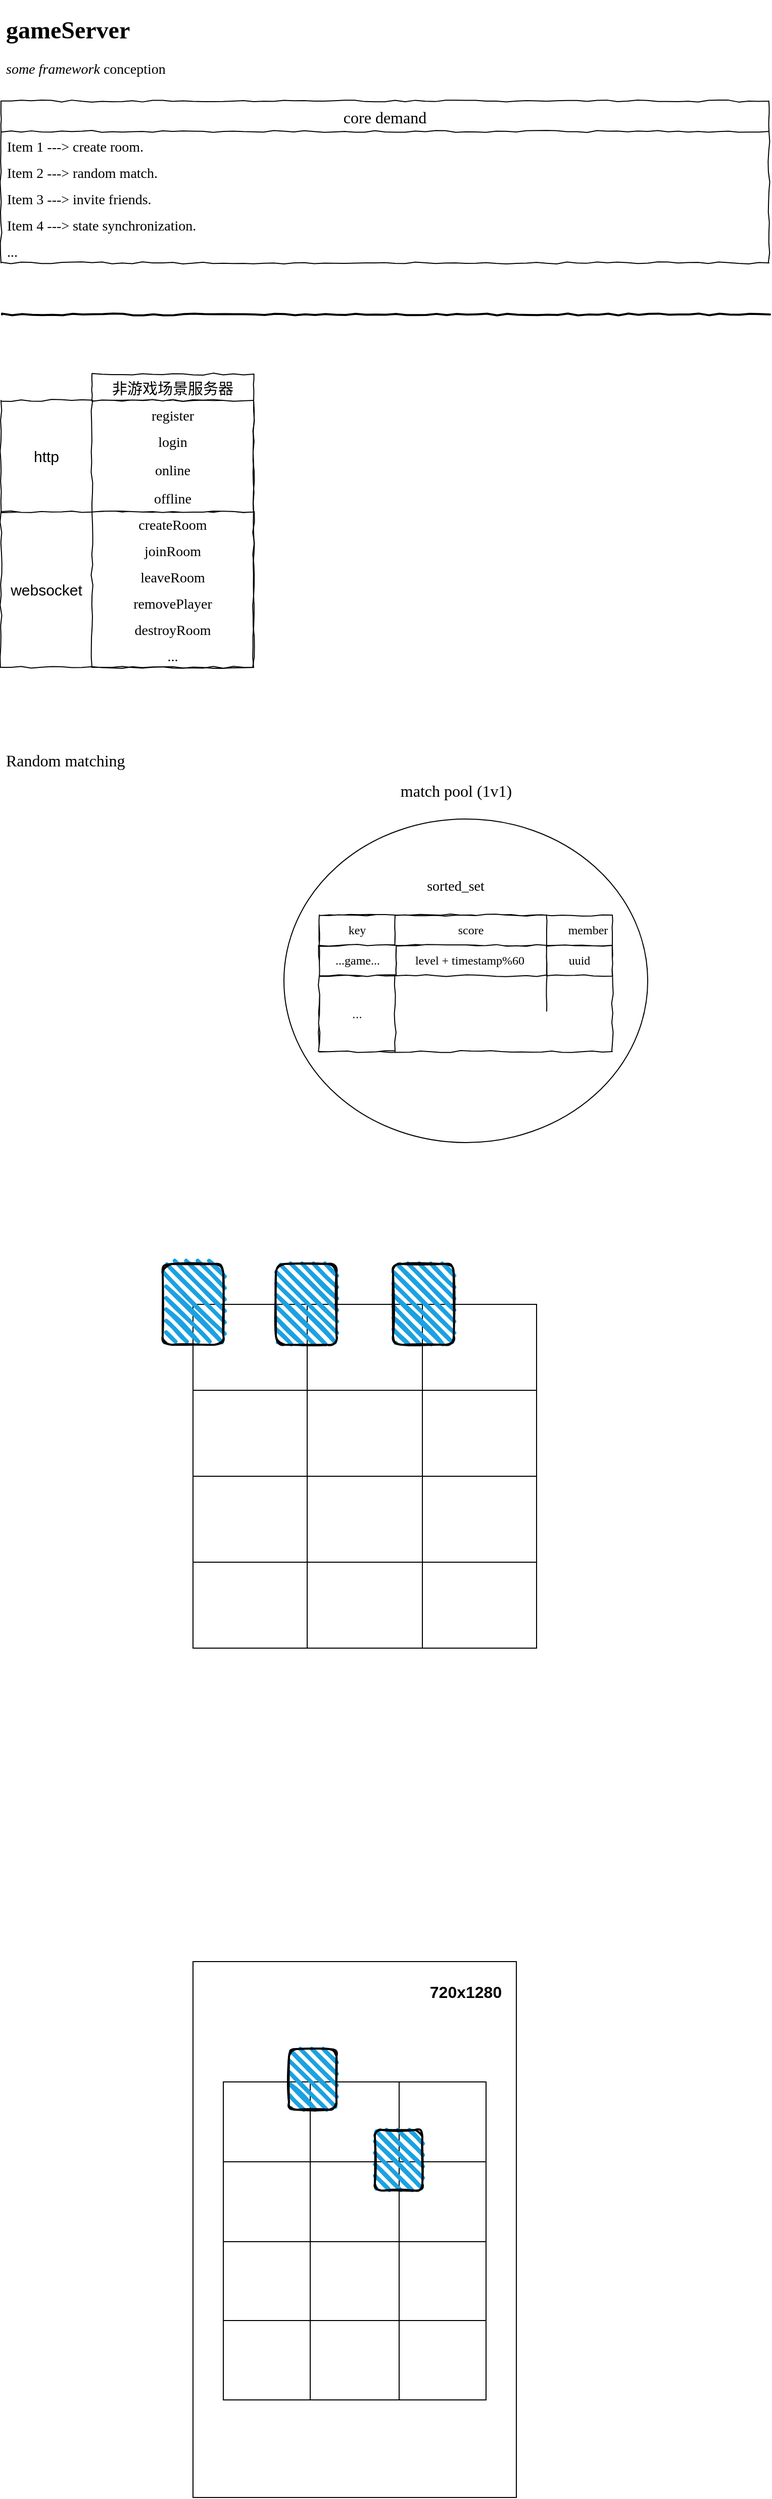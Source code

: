 <mxfile version="15.0.3" type="github">
  <diagram id="3C5LhuMtIjTNXBHPkQOz" name="Page-1">
    <mxGraphModel dx="1422" dy="1931" grid="1" gridSize="10" guides="1" tooltips="1" connect="1" arrows="1" fold="1" page="1" pageScale="1" pageWidth="827" pageHeight="1169" math="0" shadow="0">
      <root>
        <mxCell id="0" />
        <mxCell id="1" parent="0" />
        <mxCell id="_wzis4-BLBalyZDZhvsw-89" value="" style="rounded=0;whiteSpace=wrap;html=1;startSize=0;" parent="1" vertex="1">
          <mxGeometry x="230" y="810" width="320" height="530" as="geometry" />
        </mxCell>
        <mxCell id="K6vdhoTAX8q4ufnGxZfw-1" value="" style="rounded=0;whiteSpace=wrap;html=1;comic=1;" parent="1" vertex="1">
          <mxGeometry x="40" y="-624" width="250" height="154" as="geometry" />
        </mxCell>
        <mxCell id="K6vdhoTAX8q4ufnGxZfw-2" value="" style="rounded=0;whiteSpace=wrap;html=1;comic=1;" parent="1" vertex="1">
          <mxGeometry x="40" y="-734" width="250" height="110" as="geometry" />
        </mxCell>
        <mxCell id="K6vdhoTAX8q4ufnGxZfw-3" value="&lt;h1&gt;&lt;font face=&quot;Comic Sans MS&quot;&gt;gameServer&lt;br&gt;&lt;/font&gt;&lt;/h1&gt;&lt;p&gt;&lt;font style=&quot;font-size: 14px&quot; face=&quot;Comic Sans MS&quot;&gt;&lt;i&gt;some framework &lt;/i&gt;conception&lt;b&gt;&lt;br&gt;&lt;/b&gt;&lt;/font&gt;&lt;/p&gt;" style="text;html=1;strokeColor=none;fillColor=none;spacing=5;spacingTop=-20;whiteSpace=wrap;overflow=hidden;rounded=0;comic=1;" parent="1" vertex="1">
          <mxGeometry x="40" y="-1120" width="230" height="70" as="geometry" />
        </mxCell>
        <mxCell id="K6vdhoTAX8q4ufnGxZfw-4" value="core demand" style="swimlane;fontStyle=0;childLayout=stackLayout;horizontal=1;startSize=30;horizontalStack=0;resizeParent=1;resizeParentMax=0;resizeLast=0;collapsible=1;marginBottom=0;comic=1;fontFamily=Comic Sans MS;fontSize=16;" parent="1" vertex="1">
          <mxGeometry x="40" y="-1030" width="760" height="160" as="geometry" />
        </mxCell>
        <mxCell id="K6vdhoTAX8q4ufnGxZfw-5" value="Item 1 ---&gt; create room. " style="text;strokeColor=none;fillColor=none;align=left;verticalAlign=top;spacingLeft=4;spacingRight=4;overflow=hidden;rotatable=0;points=[[0,0.5],[1,0.5]];portConstraint=eastwest;fontFamily=Comic Sans MS;fontSize=14;" parent="K6vdhoTAX8q4ufnGxZfw-4" vertex="1">
          <mxGeometry y="30" width="760" height="26" as="geometry" />
        </mxCell>
        <mxCell id="K6vdhoTAX8q4ufnGxZfw-6" value="Item 2 ---&gt; random match. " style="text;strokeColor=none;fillColor=none;align=left;verticalAlign=top;spacingLeft=4;spacingRight=4;overflow=hidden;rotatable=0;points=[[0,0.5],[1,0.5]];portConstraint=eastwest;fontFamily=Comic Sans MS;fontSize=14;" parent="K6vdhoTAX8q4ufnGxZfw-4" vertex="1">
          <mxGeometry y="56" width="760" height="26" as="geometry" />
        </mxCell>
        <mxCell id="K6vdhoTAX8q4ufnGxZfw-7" value="Item 3 ---&gt; invite friends." style="text;strokeColor=none;fillColor=none;align=left;verticalAlign=top;spacingLeft=4;spacingRight=4;overflow=hidden;rotatable=0;points=[[0,0.5],[1,0.5]];portConstraint=eastwest;fontFamily=Comic Sans MS;fontSize=14;" parent="K6vdhoTAX8q4ufnGxZfw-4" vertex="1">
          <mxGeometry y="82" width="760" height="26" as="geometry" />
        </mxCell>
        <mxCell id="K6vdhoTAX8q4ufnGxZfw-8" value="Item 4 ---&gt; state synchronization." style="text;strokeColor=none;fillColor=none;align=left;verticalAlign=top;spacingLeft=4;spacingRight=4;overflow=hidden;rotatable=0;points=[[0,0.5],[1,0.5]];portConstraint=eastwest;fontFamily=Comic Sans MS;fontSize=14;" parent="K6vdhoTAX8q4ufnGxZfw-4" vertex="1">
          <mxGeometry y="108" width="760" height="26" as="geometry" />
        </mxCell>
        <mxCell id="K6vdhoTAX8q4ufnGxZfw-9" value="..." style="text;strokeColor=none;fillColor=none;align=left;verticalAlign=top;spacingLeft=4;spacingRight=4;overflow=hidden;rotatable=0;points=[[0,0.5],[1,0.5]];portConstraint=eastwest;fontFamily=Comic Sans MS;fontSize=14;" parent="K6vdhoTAX8q4ufnGxZfw-4" vertex="1">
          <mxGeometry y="134" width="760" height="26" as="geometry" />
        </mxCell>
        <mxCell id="K6vdhoTAX8q4ufnGxZfw-10" value="" style="line;strokeWidth=2;html=1;comic=1;" parent="1" vertex="1">
          <mxGeometry x="41" y="-824" width="760" height="10" as="geometry" />
        </mxCell>
        <mxCell id="K6vdhoTAX8q4ufnGxZfw-11" value="非游戏场景服务器" style="swimlane;fontStyle=0;childLayout=stackLayout;horizontal=1;startSize=26;horizontalStack=0;resizeParent=1;resizeParentMax=0;resizeLast=0;collapsible=1;marginBottom=0;comic=1;strokeWidth=1;fontSize=15;" parent="1" vertex="1">
          <mxGeometry x="130" y="-760" width="160" height="290" as="geometry" />
        </mxCell>
        <mxCell id="K6vdhoTAX8q4ufnGxZfw-12" value="register" style="text;strokeColor=none;fillColor=none;align=center;verticalAlign=top;spacingLeft=4;spacingRight=4;overflow=hidden;rotatable=0;points=[[0,0.5],[1,0.5]];portConstraint=eastwest;fontFamily=Comic Sans MS;fontSize=14;" parent="K6vdhoTAX8q4ufnGxZfw-11" vertex="1">
          <mxGeometry y="26" width="160" height="26" as="geometry" />
        </mxCell>
        <mxCell id="K6vdhoTAX8q4ufnGxZfw-13" value="login" style="text;strokeColor=none;fillColor=none;align=center;verticalAlign=top;spacingLeft=4;spacingRight=4;overflow=hidden;rotatable=0;points=[[0,0.5],[1,0.5]];portConstraint=eastwest;fontFamily=Comic Sans MS;fontSize=14;" parent="K6vdhoTAX8q4ufnGxZfw-11" vertex="1">
          <mxGeometry y="52" width="160" height="28" as="geometry" />
        </mxCell>
        <mxCell id="K6vdhoTAX8q4ufnGxZfw-14" value="online" style="text;strokeColor=none;fillColor=none;align=center;verticalAlign=top;spacingLeft=4;spacingRight=4;overflow=hidden;rotatable=0;points=[[0,0.5],[1,0.5]];portConstraint=eastwest;fontFamily=Comic Sans MS;fontSize=14;" parent="K6vdhoTAX8q4ufnGxZfw-11" vertex="1">
          <mxGeometry y="80" width="160" height="28" as="geometry" />
        </mxCell>
        <mxCell id="K6vdhoTAX8q4ufnGxZfw-15" value="offline" style="text;strokeColor=none;fillColor=none;align=center;verticalAlign=top;spacingLeft=4;spacingRight=4;overflow=hidden;rotatable=0;points=[[0,0.5],[1,0.5]];portConstraint=eastwest;fontFamily=Comic Sans MS;fontSize=14;" parent="K6vdhoTAX8q4ufnGxZfw-11" vertex="1">
          <mxGeometry y="108" width="160" height="26" as="geometry" />
        </mxCell>
        <mxCell id="K6vdhoTAX8q4ufnGxZfw-16" value="createRoom" style="text;strokeColor=none;fillColor=none;align=center;verticalAlign=top;spacingLeft=4;spacingRight=4;overflow=hidden;rotatable=0;points=[[0,0.5],[1,0.5]];portConstraint=eastwest;fontFamily=Comic Sans MS;fontSize=14;" parent="K6vdhoTAX8q4ufnGxZfw-11" vertex="1">
          <mxGeometry y="134" width="160" height="26" as="geometry" />
        </mxCell>
        <mxCell id="K6vdhoTAX8q4ufnGxZfw-17" value="joinRoom" style="text;strokeColor=none;fillColor=none;align=center;verticalAlign=top;spacingLeft=4;spacingRight=4;overflow=hidden;rotatable=0;points=[[0,0.5],[1,0.5]];portConstraint=eastwest;fontFamily=Comic Sans MS;fontSize=14;" parent="K6vdhoTAX8q4ufnGxZfw-11" vertex="1">
          <mxGeometry y="160" width="160" height="26" as="geometry" />
        </mxCell>
        <mxCell id="K6vdhoTAX8q4ufnGxZfw-18" value="leaveRoom" style="text;strokeColor=none;fillColor=none;align=center;verticalAlign=top;spacingLeft=4;spacingRight=4;overflow=hidden;rotatable=0;points=[[0,0.5],[1,0.5]];portConstraint=eastwest;fontFamily=Comic Sans MS;fontSize=14;" parent="K6vdhoTAX8q4ufnGxZfw-11" vertex="1">
          <mxGeometry y="186" width="160" height="26" as="geometry" />
        </mxCell>
        <mxCell id="K6vdhoTAX8q4ufnGxZfw-19" value="removePlayer" style="text;strokeColor=none;fillColor=none;align=center;verticalAlign=top;spacingLeft=4;spacingRight=4;overflow=hidden;rotatable=0;points=[[0,0.5],[1,0.5]];portConstraint=eastwest;fontFamily=Comic Sans MS;fontSize=14;" parent="K6vdhoTAX8q4ufnGxZfw-11" vertex="1">
          <mxGeometry y="212" width="160" height="26" as="geometry" />
        </mxCell>
        <mxCell id="K6vdhoTAX8q4ufnGxZfw-20" value="destroyRoom" style="text;strokeColor=none;fillColor=none;align=center;verticalAlign=top;spacingLeft=4;spacingRight=4;overflow=hidden;rotatable=0;points=[[0,0.5],[1,0.5]];portConstraint=eastwest;fontFamily=Comic Sans MS;fontSize=14;" parent="K6vdhoTAX8q4ufnGxZfw-11" vertex="1">
          <mxGeometry y="238" width="160" height="26" as="geometry" />
        </mxCell>
        <mxCell id="K6vdhoTAX8q4ufnGxZfw-21" value="..." style="text;strokeColor=none;fillColor=none;align=center;verticalAlign=top;spacingLeft=4;spacingRight=4;overflow=hidden;rotatable=0;points=[[0,0.5],[1,0.5]];portConstraint=eastwest;fontFamily=Comic Sans MS;fontSize=14;" parent="K6vdhoTAX8q4ufnGxZfw-11" vertex="1">
          <mxGeometry y="264" width="160" height="26" as="geometry" />
        </mxCell>
        <mxCell id="K6vdhoTAX8q4ufnGxZfw-22" value="&lt;font style=&quot;font-size: 15px&quot;&gt;http&lt;/font&gt;" style="text;html=1;strokeColor=none;fillColor=none;align=center;verticalAlign=middle;whiteSpace=wrap;rounded=0;comic=1;" parent="1" vertex="1">
          <mxGeometry x="65" y="-689" width="40" height="20" as="geometry" />
        </mxCell>
        <mxCell id="K6vdhoTAX8q4ufnGxZfw-23" value="&lt;font style=&quot;font-size: 15px&quot;&gt;websocket&lt;/font&gt;" style="text;html=1;strokeColor=none;fillColor=none;align=center;verticalAlign=middle;whiteSpace=wrap;rounded=0;comic=1;" parent="1" vertex="1">
          <mxGeometry x="65" y="-557" width="40" height="20" as="geometry" />
        </mxCell>
        <mxCell id="K6vdhoTAX8q4ufnGxZfw-24" value="&lt;h1&gt;&lt;span style=&quot;font-weight: normal&quot;&gt;&lt;font face=&quot;Comic Sans MS&quot; style=&quot;font-size: 16px&quot;&gt;Random matching&lt;/font&gt;&lt;/span&gt;&lt;/h1&gt;" style="text;html=1;strokeColor=none;fillColor=none;spacing=5;spacingTop=-20;whiteSpace=wrap;overflow=hidden;rounded=0;comic=1;" parent="1" vertex="1">
          <mxGeometry x="40" y="-400" width="190" height="120" as="geometry" />
        </mxCell>
        <mxCell id="K6vdhoTAX8q4ufnGxZfw-25" value="" style="ellipse;whiteSpace=wrap;html=1;rounded=0;comic=1;align=center;" parent="1" vertex="1">
          <mxGeometry x="320" y="-320" width="360" height="320" as="geometry" />
        </mxCell>
        <mxCell id="K6vdhoTAX8q4ufnGxZfw-26" value="&lt;font face=&quot;Comic Sans MS&quot; style=&quot;font-size: 16px ; font-weight: normal&quot;&gt;match pool (1v1)&lt;/font&gt;" style="text;strokeColor=none;fillColor=none;html=1;fontSize=24;fontStyle=1;verticalAlign=middle;align=center;rounded=0;comic=1;" parent="1" vertex="1">
          <mxGeometry x="440" y="-370" width="100" height="40" as="geometry" />
        </mxCell>
        <mxCell id="K6vdhoTAX8q4ufnGxZfw-27" value="&lt;font face=&quot;Comic Sans MS&quot; style=&quot;font-size: 14px&quot;&gt;sorted_set&lt;/font&gt;" style="text;html=1;strokeColor=none;fillColor=none;align=center;verticalAlign=middle;whiteSpace=wrap;rounded=0;comic=1;" parent="1" vertex="1">
          <mxGeometry x="460" y="-263" width="60" height="20" as="geometry" />
        </mxCell>
        <mxCell id="K6vdhoTAX8q4ufnGxZfw-28" value="&lt;span style=&quot;font-weight: normal&quot;&gt;&lt;font face=&quot;Comic Sans MS&quot;&gt;member&lt;/font&gt;&lt;/span&gt;&amp;nbsp;&lt;div&gt;&lt;/div&gt;" style="shape=table;startSize=30;container=1;collapsible=1;childLayout=tableLayout;fixedRows=1;rowLines=0;fontStyle=1;align=right;resizeLast=1;rounded=0;comic=1;html=1;" parent="1" vertex="1">
          <mxGeometry x="355" y="-225" width="290" height="135" as="geometry" />
        </mxCell>
        <mxCell id="K6vdhoTAX8q4ufnGxZfw-29" value="" style="shape=partialRectangle;collapsible=0;dropTarget=0;pointerEvents=0;fillColor=none;top=0;left=0;bottom=0;right=0;points=[[0,0.5],[1,0.5]];portConstraint=eastwest;" parent="K6vdhoTAX8q4ufnGxZfw-28" vertex="1">
          <mxGeometry y="30" width="290" height="30" as="geometry" />
        </mxCell>
        <mxCell id="K6vdhoTAX8q4ufnGxZfw-30" value="" style="shape=partialRectangle;connectable=0;fillColor=none;top=0;left=0;bottom=0;right=0;fontStyle=0;overflow=hidden;align=right;fontFamily=Comic Sans MS;" parent="K6vdhoTAX8q4ufnGxZfw-29" vertex="1">
          <mxGeometry width="225" height="30" as="geometry" />
        </mxCell>
        <mxCell id="K6vdhoTAX8q4ufnGxZfw-31" value="" style="shape=partialRectangle;connectable=0;fillColor=none;top=0;left=0;bottom=0;right=0;align=center;spacingLeft=6;fontStyle=0;overflow=hidden;fontFamily=Comic Sans MS;" parent="K6vdhoTAX8q4ufnGxZfw-29" vertex="1">
          <mxGeometry x="225" width="65" height="30" as="geometry" />
        </mxCell>
        <mxCell id="K6vdhoTAX8q4ufnGxZfw-32" value="" style="shape=partialRectangle;collapsible=0;dropTarget=0;pointerEvents=0;fillColor=none;top=0;left=0;bottom=0;right=0;points=[[0,0.5],[1,0.5]];portConstraint=eastwest;" parent="K6vdhoTAX8q4ufnGxZfw-28" vertex="1">
          <mxGeometry y="60" width="290" height="35" as="geometry" />
        </mxCell>
        <mxCell id="K6vdhoTAX8q4ufnGxZfw-33" value="" style="shape=partialRectangle;connectable=0;fillColor=none;top=0;left=0;bottom=0;right=0;editable=1;overflow=hidden;" parent="K6vdhoTAX8q4ufnGxZfw-32" vertex="1">
          <mxGeometry width="225" height="35" as="geometry" />
        </mxCell>
        <mxCell id="K6vdhoTAX8q4ufnGxZfw-34" value="" style="shape=partialRectangle;connectable=0;fillColor=none;top=0;left=0;bottom=0;right=0;align=left;spacingLeft=6;overflow=hidden;fontFamily=Comic Sans MS;" parent="K6vdhoTAX8q4ufnGxZfw-32" vertex="1">
          <mxGeometry x="225" width="65" height="35" as="geometry" />
        </mxCell>
        <mxCell id="K6vdhoTAX8q4ufnGxZfw-35" value="..." style="rounded=0;whiteSpace=wrap;html=1;comic=1;align=center;" parent="1" vertex="1">
          <mxGeometry x="355" y="-165" width="75" height="75" as="geometry" />
        </mxCell>
        <mxCell id="K6vdhoTAX8q4ufnGxZfw-36" value="key" style="rounded=0;whiteSpace=wrap;html=1;comic=1;fontFamily=Comic Sans MS;align=center;" parent="1" vertex="1">
          <mxGeometry x="355" y="-225" width="75" height="30" as="geometry" />
        </mxCell>
        <mxCell id="K6vdhoTAX8q4ufnGxZfw-37" value="score" style="rounded=0;whiteSpace=wrap;html=1;comic=1;fontFamily=Comic Sans MS;align=center;" parent="1" vertex="1">
          <mxGeometry x="430" y="-225" width="150" height="30" as="geometry" />
        </mxCell>
        <mxCell id="K6vdhoTAX8q4ufnGxZfw-38" value="&lt;span style=&quot;text-align: right&quot;&gt;level + timestamp%60&amp;nbsp;&lt;/span&gt;" style="rounded=0;whiteSpace=wrap;html=1;comic=1;fontFamily=Comic Sans MS;strokeWidth=1;align=center;" parent="1" vertex="1">
          <mxGeometry x="431" y="-195" width="149" height="30" as="geometry" />
        </mxCell>
        <mxCell id="K6vdhoTAX8q4ufnGxZfw-39" value="...game..." style="rounded=0;whiteSpace=wrap;html=1;comic=1;fontFamily=Comic Sans MS;strokeWidth=1;align=center;" parent="1" vertex="1">
          <mxGeometry x="355" y="-195" width="76" height="30" as="geometry" />
        </mxCell>
        <mxCell id="K6vdhoTAX8q4ufnGxZfw-40" value="uuid" style="rounded=0;whiteSpace=wrap;html=1;comic=1;fontFamily=Comic Sans MS;strokeWidth=1;align=center;" parent="1" vertex="1">
          <mxGeometry x="580" y="-195" width="65" height="30" as="geometry" />
        </mxCell>
        <mxCell id="sgj28CJbjvYmIm8fxRwS-1" value="" style="shape=table;html=1;whiteSpace=wrap;startSize=0;container=1;collapsible=0;childLayout=tableLayout;" parent="1" vertex="1">
          <mxGeometry x="230" y="160" width="340" height="340" as="geometry" />
        </mxCell>
        <mxCell id="sgj28CJbjvYmIm8fxRwS-2" value="" style="shape=partialRectangle;html=1;whiteSpace=wrap;collapsible=0;dropTarget=0;pointerEvents=0;fillColor=none;top=0;left=0;bottom=0;right=0;points=[[0,0.5],[1,0.5]];portConstraint=eastwest;" parent="sgj28CJbjvYmIm8fxRwS-1" vertex="1">
          <mxGeometry width="340" height="85" as="geometry" />
        </mxCell>
        <mxCell id="sgj28CJbjvYmIm8fxRwS-3" value="" style="shape=partialRectangle;html=1;whiteSpace=wrap;connectable=0;fillColor=none;top=0;left=0;bottom=0;right=0;overflow=hidden;pointerEvents=1;" parent="sgj28CJbjvYmIm8fxRwS-2" vertex="1">
          <mxGeometry width="113" height="85" as="geometry" />
        </mxCell>
        <mxCell id="sgj28CJbjvYmIm8fxRwS-4" value="" style="shape=partialRectangle;html=1;whiteSpace=wrap;connectable=0;fillColor=none;top=0;left=0;bottom=0;right=0;overflow=hidden;pointerEvents=1;" parent="sgj28CJbjvYmIm8fxRwS-2" vertex="1">
          <mxGeometry x="113" width="114" height="85" as="geometry" />
        </mxCell>
        <mxCell id="sgj28CJbjvYmIm8fxRwS-5" value="" style="shape=partialRectangle;html=1;whiteSpace=wrap;connectable=0;fillColor=none;top=0;left=0;bottom=0;right=0;overflow=hidden;pointerEvents=1;" parent="sgj28CJbjvYmIm8fxRwS-2" vertex="1">
          <mxGeometry x="227" width="113" height="85" as="geometry" />
        </mxCell>
        <mxCell id="sgj28CJbjvYmIm8fxRwS-6" value="" style="shape=partialRectangle;html=1;whiteSpace=wrap;collapsible=0;dropTarget=0;pointerEvents=0;fillColor=none;top=0;left=0;bottom=0;right=0;points=[[0,0.5],[1,0.5]];portConstraint=eastwest;" parent="sgj28CJbjvYmIm8fxRwS-1" vertex="1">
          <mxGeometry y="85" width="340" height="85" as="geometry" />
        </mxCell>
        <mxCell id="sgj28CJbjvYmIm8fxRwS-7" value="" style="shape=partialRectangle;html=1;whiteSpace=wrap;connectable=0;fillColor=none;top=0;left=0;bottom=0;right=0;overflow=hidden;pointerEvents=1;" parent="sgj28CJbjvYmIm8fxRwS-6" vertex="1">
          <mxGeometry width="113" height="85" as="geometry" />
        </mxCell>
        <mxCell id="sgj28CJbjvYmIm8fxRwS-8" value="" style="shape=partialRectangle;html=1;whiteSpace=wrap;connectable=0;fillColor=none;top=0;left=0;bottom=0;right=0;overflow=hidden;pointerEvents=1;" parent="sgj28CJbjvYmIm8fxRwS-6" vertex="1">
          <mxGeometry x="113" width="114" height="85" as="geometry" />
        </mxCell>
        <mxCell id="sgj28CJbjvYmIm8fxRwS-9" value="" style="shape=partialRectangle;html=1;whiteSpace=wrap;connectable=0;fillColor=none;top=0;left=0;bottom=0;right=0;overflow=hidden;pointerEvents=1;" parent="sgj28CJbjvYmIm8fxRwS-6" vertex="1">
          <mxGeometry x="227" width="113" height="85" as="geometry" />
        </mxCell>
        <mxCell id="sgj28CJbjvYmIm8fxRwS-10" value="" style="shape=partialRectangle;html=1;whiteSpace=wrap;collapsible=0;dropTarget=0;pointerEvents=0;fillColor=none;top=0;left=0;bottom=0;right=0;points=[[0,0.5],[1,0.5]];portConstraint=eastwest;" parent="sgj28CJbjvYmIm8fxRwS-1" vertex="1">
          <mxGeometry y="170" width="340" height="85" as="geometry" />
        </mxCell>
        <mxCell id="sgj28CJbjvYmIm8fxRwS-11" value="" style="shape=partialRectangle;html=1;whiteSpace=wrap;connectable=0;fillColor=none;top=0;left=0;bottom=0;right=0;overflow=hidden;pointerEvents=1;" parent="sgj28CJbjvYmIm8fxRwS-10" vertex="1">
          <mxGeometry width="113" height="85" as="geometry" />
        </mxCell>
        <mxCell id="sgj28CJbjvYmIm8fxRwS-12" value="" style="shape=partialRectangle;html=1;whiteSpace=wrap;connectable=0;fillColor=none;top=0;left=0;bottom=0;right=0;overflow=hidden;pointerEvents=1;" parent="sgj28CJbjvYmIm8fxRwS-10" vertex="1">
          <mxGeometry x="113" width="114" height="85" as="geometry" />
        </mxCell>
        <mxCell id="sgj28CJbjvYmIm8fxRwS-13" value="" style="shape=partialRectangle;html=1;whiteSpace=wrap;connectable=0;fillColor=none;top=0;left=0;bottom=0;right=0;overflow=hidden;pointerEvents=1;" parent="sgj28CJbjvYmIm8fxRwS-10" vertex="1">
          <mxGeometry x="227" width="113" height="85" as="geometry" />
        </mxCell>
        <mxCell id="sgj28CJbjvYmIm8fxRwS-14" value="" style="shape=partialRectangle;html=1;whiteSpace=wrap;collapsible=0;dropTarget=0;pointerEvents=0;fillColor=none;top=0;left=0;bottom=0;right=0;points=[[0,0.5],[1,0.5]];portConstraint=eastwest;" parent="sgj28CJbjvYmIm8fxRwS-1" vertex="1">
          <mxGeometry y="255" width="340" height="85" as="geometry" />
        </mxCell>
        <mxCell id="sgj28CJbjvYmIm8fxRwS-15" value="" style="shape=partialRectangle;html=1;whiteSpace=wrap;connectable=0;fillColor=none;top=0;left=0;bottom=0;right=0;overflow=hidden;pointerEvents=1;" parent="sgj28CJbjvYmIm8fxRwS-14" vertex="1">
          <mxGeometry width="113" height="85" as="geometry" />
        </mxCell>
        <mxCell id="sgj28CJbjvYmIm8fxRwS-16" value="" style="shape=partialRectangle;html=1;whiteSpace=wrap;connectable=0;fillColor=none;top=0;left=0;bottom=0;right=0;overflow=hidden;pointerEvents=1;" parent="sgj28CJbjvYmIm8fxRwS-14" vertex="1">
          <mxGeometry x="113" width="114" height="85" as="geometry" />
        </mxCell>
        <mxCell id="sgj28CJbjvYmIm8fxRwS-17" value="" style="shape=partialRectangle;html=1;whiteSpace=wrap;connectable=0;fillColor=none;top=0;left=0;bottom=0;right=0;overflow=hidden;pointerEvents=1;" parent="sgj28CJbjvYmIm8fxRwS-14" vertex="1">
          <mxGeometry x="227" width="113" height="85" as="geometry" />
        </mxCell>
        <mxCell id="sgj28CJbjvYmIm8fxRwS-18" value="" style="rounded=1;whiteSpace=wrap;html=1;strokeWidth=2;fillWeight=4;hachureGap=8;hachureAngle=45;fillColor=#1ba1e2;sketch=1;" parent="1" vertex="1">
          <mxGeometry x="200" y="120" width="60" height="80" as="geometry" />
        </mxCell>
        <mxCell id="sgj28CJbjvYmIm8fxRwS-20" value="" style="rounded=1;whiteSpace=wrap;html=1;strokeWidth=2;fillWeight=4;hachureGap=8;hachureAngle=45;fillColor=#1ba1e2;sketch=1;" parent="1" vertex="1">
          <mxGeometry x="312" y="120" width="60" height="80" as="geometry" />
        </mxCell>
        <mxCell id="sgj28CJbjvYmIm8fxRwS-21" value="" style="rounded=1;whiteSpace=wrap;html=1;strokeWidth=2;fillWeight=4;hachureGap=8;hachureAngle=45;fillColor=#1ba1e2;sketch=1;" parent="1" vertex="1">
          <mxGeometry x="428" y="120" width="60" height="80" as="geometry" />
        </mxCell>
        <mxCell id="_wzis4-BLBalyZDZhvsw-1" value="" style="shape=table;html=1;whiteSpace=wrap;startSize=0;container=1;collapsible=0;childLayout=tableLayout;" parent="1" vertex="1">
          <mxGeometry x="260" y="929" width="260" height="314.5" as="geometry" />
        </mxCell>
        <mxCell id="_wzis4-BLBalyZDZhvsw-2" value="" style="shape=partialRectangle;html=1;whiteSpace=wrap;collapsible=0;dropTarget=0;pointerEvents=0;fillColor=none;top=0;left=0;bottom=0;right=0;points=[[0,0.5],[1,0.5]];portConstraint=eastwest;" parent="_wzis4-BLBalyZDZhvsw-1" vertex="1">
          <mxGeometry width="260" height="79" as="geometry" />
        </mxCell>
        <mxCell id="_wzis4-BLBalyZDZhvsw-3" value="" style="shape=partialRectangle;html=1;whiteSpace=wrap;connectable=0;fillColor=none;top=0;left=0;bottom=0;right=0;overflow=hidden;pointerEvents=1;" parent="_wzis4-BLBalyZDZhvsw-2" vertex="1">
          <mxGeometry width="86" height="79" as="geometry" />
        </mxCell>
        <mxCell id="_wzis4-BLBalyZDZhvsw-4" value="" style="shape=partialRectangle;html=1;whiteSpace=wrap;connectable=0;fillColor=none;top=0;left=0;bottom=0;right=0;overflow=hidden;pointerEvents=1;" parent="_wzis4-BLBalyZDZhvsw-2" vertex="1">
          <mxGeometry x="86" width="88" height="79" as="geometry" />
        </mxCell>
        <mxCell id="_wzis4-BLBalyZDZhvsw-5" value="" style="shape=partialRectangle;html=1;whiteSpace=wrap;connectable=0;fillColor=none;top=0;left=0;bottom=0;right=0;overflow=hidden;pointerEvents=1;" parent="_wzis4-BLBalyZDZhvsw-2" vertex="1">
          <mxGeometry x="174" width="86" height="79" as="geometry" />
        </mxCell>
        <mxCell id="_wzis4-BLBalyZDZhvsw-6" value="" style="shape=partialRectangle;html=1;whiteSpace=wrap;collapsible=0;dropTarget=0;pointerEvents=0;fillColor=none;top=0;left=0;bottom=0;right=0;points=[[0,0.5],[1,0.5]];portConstraint=eastwest;" parent="_wzis4-BLBalyZDZhvsw-1" vertex="1">
          <mxGeometry y="79" width="260" height="79" as="geometry" />
        </mxCell>
        <mxCell id="_wzis4-BLBalyZDZhvsw-7" value="" style="shape=partialRectangle;html=1;whiteSpace=wrap;connectable=0;fillColor=none;top=0;left=0;bottom=0;right=0;overflow=hidden;pointerEvents=1;" parent="_wzis4-BLBalyZDZhvsw-6" vertex="1">
          <mxGeometry width="86" height="79" as="geometry" />
        </mxCell>
        <mxCell id="_wzis4-BLBalyZDZhvsw-8" value="" style="shape=partialRectangle;html=1;whiteSpace=wrap;connectable=0;fillColor=none;top=0;left=0;bottom=0;right=0;overflow=hidden;pointerEvents=1;" parent="_wzis4-BLBalyZDZhvsw-6" vertex="1">
          <mxGeometry x="86" width="88" height="79" as="geometry" />
        </mxCell>
        <mxCell id="_wzis4-BLBalyZDZhvsw-9" value="" style="shape=partialRectangle;html=1;whiteSpace=wrap;connectable=0;fillColor=none;top=0;left=0;bottom=0;right=0;overflow=hidden;pointerEvents=1;" parent="_wzis4-BLBalyZDZhvsw-6" vertex="1">
          <mxGeometry x="174" width="86" height="79" as="geometry" />
        </mxCell>
        <mxCell id="_wzis4-BLBalyZDZhvsw-10" value="" style="shape=partialRectangle;html=1;whiteSpace=wrap;collapsible=0;dropTarget=0;pointerEvents=0;fillColor=none;top=0;left=0;bottom=0;right=0;points=[[0,0.5],[1,0.5]];portConstraint=eastwest;" parent="_wzis4-BLBalyZDZhvsw-1" vertex="1">
          <mxGeometry y="158" width="260" height="78" as="geometry" />
        </mxCell>
        <mxCell id="_wzis4-BLBalyZDZhvsw-11" value="" style="shape=partialRectangle;html=1;whiteSpace=wrap;connectable=0;fillColor=none;top=0;left=0;bottom=0;right=0;overflow=hidden;pointerEvents=1;" parent="_wzis4-BLBalyZDZhvsw-10" vertex="1">
          <mxGeometry width="86" height="78" as="geometry" />
        </mxCell>
        <mxCell id="_wzis4-BLBalyZDZhvsw-12" value="" style="shape=partialRectangle;html=1;whiteSpace=wrap;connectable=0;fillColor=none;top=0;left=0;bottom=0;right=0;overflow=hidden;pointerEvents=1;" parent="_wzis4-BLBalyZDZhvsw-10" vertex="1">
          <mxGeometry x="86" width="88" height="78" as="geometry" />
        </mxCell>
        <mxCell id="_wzis4-BLBalyZDZhvsw-13" value="" style="shape=partialRectangle;html=1;whiteSpace=wrap;connectable=0;fillColor=none;top=0;left=0;bottom=0;right=0;overflow=hidden;pointerEvents=1;" parent="_wzis4-BLBalyZDZhvsw-10" vertex="1">
          <mxGeometry x="174" width="86" height="78" as="geometry" />
        </mxCell>
        <mxCell id="_wzis4-BLBalyZDZhvsw-14" value="" style="shape=partialRectangle;html=1;whiteSpace=wrap;collapsible=0;dropTarget=0;pointerEvents=0;fillColor=none;top=0;left=0;bottom=0;right=0;points=[[0,0.5],[1,0.5]];portConstraint=eastwest;" parent="_wzis4-BLBalyZDZhvsw-1" vertex="1">
          <mxGeometry y="236" width="260" height="79" as="geometry" />
        </mxCell>
        <mxCell id="_wzis4-BLBalyZDZhvsw-15" value="" style="shape=partialRectangle;html=1;whiteSpace=wrap;connectable=0;fillColor=none;top=0;left=0;bottom=0;right=0;overflow=hidden;pointerEvents=1;" parent="_wzis4-BLBalyZDZhvsw-14" vertex="1">
          <mxGeometry width="86" height="79" as="geometry" />
        </mxCell>
        <mxCell id="_wzis4-BLBalyZDZhvsw-16" value="" style="shape=partialRectangle;html=1;whiteSpace=wrap;connectable=0;fillColor=none;top=0;left=0;bottom=0;right=0;overflow=hidden;pointerEvents=1;" parent="_wzis4-BLBalyZDZhvsw-14" vertex="1">
          <mxGeometry x="86" width="88" height="79" as="geometry" />
        </mxCell>
        <mxCell id="_wzis4-BLBalyZDZhvsw-17" value="" style="shape=partialRectangle;html=1;whiteSpace=wrap;connectable=0;fillColor=none;top=0;left=0;bottom=0;right=0;overflow=hidden;pointerEvents=1;" parent="_wzis4-BLBalyZDZhvsw-14" vertex="1">
          <mxGeometry x="174" width="86" height="79" as="geometry" />
        </mxCell>
        <mxCell id="_wzis4-BLBalyZDZhvsw-90" value="" style="rounded=1;whiteSpace=wrap;html=1;strokeWidth=2;fillWeight=4;hachureGap=8;hachureAngle=45;fillColor=#1ba1e2;sketch=1;startSize=0;" parent="1" vertex="1">
          <mxGeometry x="325" y="896.5" width="47" height="60" as="geometry" />
        </mxCell>
        <mxCell id="_wzis4-BLBalyZDZhvsw-92" value="" style="rounded=1;whiteSpace=wrap;html=1;strokeWidth=2;fillWeight=4;hachureGap=8;hachureAngle=45;fillColor=#1ba1e2;sketch=1;startSize=0;" parent="1" vertex="1">
          <mxGeometry x="410" y="976.5" width="47" height="60" as="geometry" />
        </mxCell>
        <mxCell id="_wzis4-BLBalyZDZhvsw-94" value="&lt;b&gt;&lt;font style=&quot;font-size: 16px&quot;&gt;720x1280&lt;/font&gt;&lt;/b&gt;" style="text;html=1;strokeColor=none;fillColor=none;align=center;verticalAlign=middle;whiteSpace=wrap;rounded=0;startSize=0;" parent="1" vertex="1">
          <mxGeometry x="480" y="830" width="40" height="20" as="geometry" />
        </mxCell>
      </root>
    </mxGraphModel>
  </diagram>
</mxfile>
